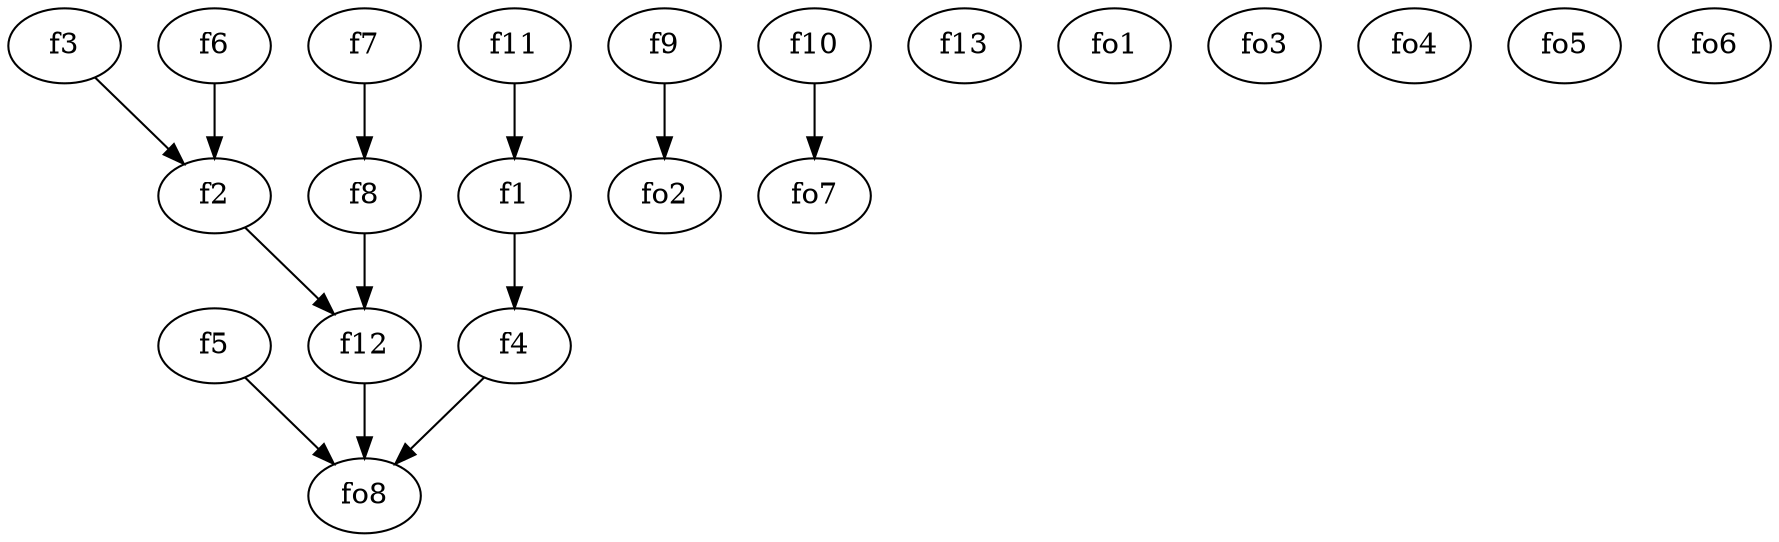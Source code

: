 strict digraph  {
f1;
f2;
f3;
f4;
f5;
f6;
f7;
f8;
f9;
f10;
f11;
f12;
f13;
fo1;
fo2;
fo3;
fo4;
fo5;
fo6;
fo7;
fo8;
f1 -> f4  [weight=2];
f2 -> f12  [weight=2];
f3 -> f2  [weight=2];
f4 -> fo8  [weight=2];
f5 -> fo8  [weight=2];
f6 -> f2  [weight=2];
f7 -> f8  [weight=2];
f8 -> f12  [weight=2];
f9 -> fo2  [weight=2];
f10 -> fo7  [weight=2];
f11 -> f1  [weight=2];
f12 -> fo8  [weight=2];
}
